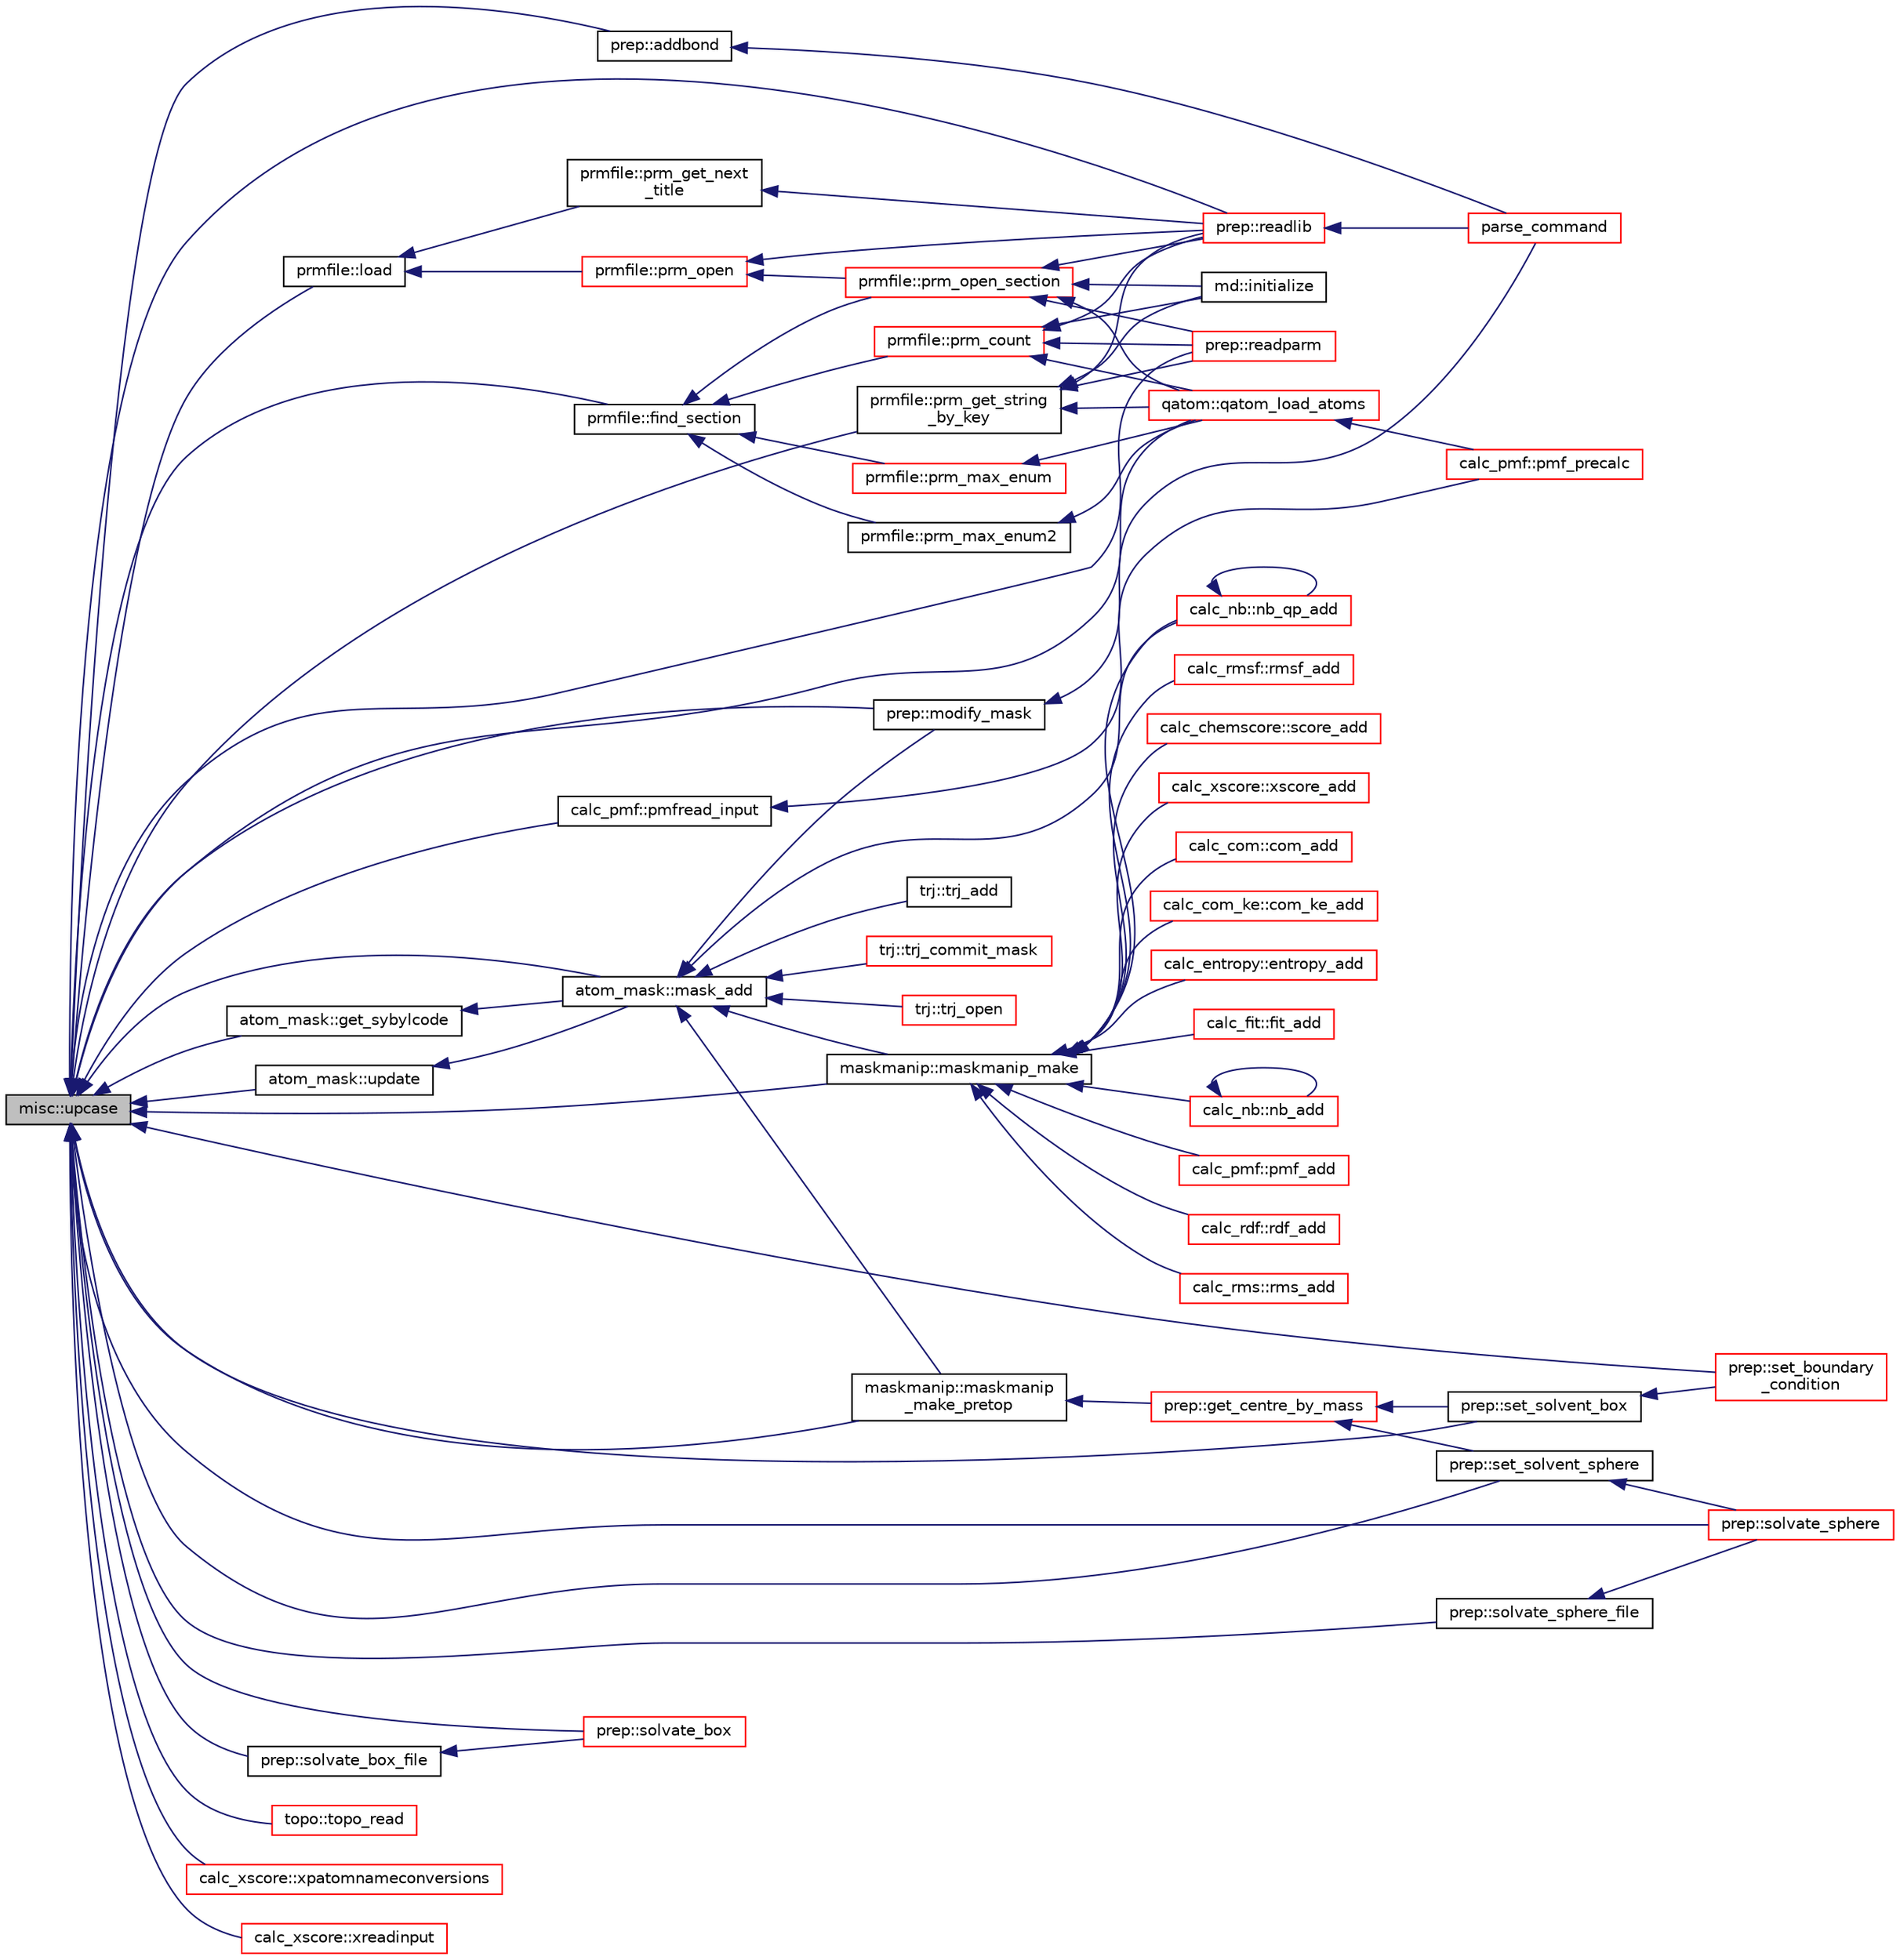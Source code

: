 digraph "misc::upcase"
{
  edge [fontname="Helvetica",fontsize="10",labelfontname="Helvetica",labelfontsize="10"];
  node [fontname="Helvetica",fontsize="10",shape=record];
  rankdir="LR";
  Node1 [label="misc::upcase",height=0.2,width=0.4,color="black", fillcolor="grey75", style="filled" fontcolor="black"];
  Node1 -> Node2 [dir="back",color="midnightblue",fontsize="10",style="solid",fontname="Helvetica"];
  Node2 [label="prep::addbond",height=0.2,width=0.4,color="black", fillcolor="white", style="filled",URL="$classprep.html#acadfec11c64fcb6b270659df6eda3423"];
  Node2 -> Node3 [dir="back",color="midnightblue",fontsize="10",style="solid",fontname="Helvetica"];
  Node3 [label="parse_command",height=0.2,width=0.4,color="red", fillcolor="white", style="filled",URL="$qprep_8f90.html#add7d58759b8d0826b87051647135e024"];
  Node1 -> Node4 [dir="back",color="midnightblue",fontsize="10",style="solid",fontname="Helvetica"];
  Node4 [label="prmfile::find_section",height=0.2,width=0.4,color="black", fillcolor="white", style="filled",URL="$classprmfile.html#a8c291db6f5a0ead5412d28f67b838616"];
  Node4 -> Node5 [dir="back",color="midnightblue",fontsize="10",style="solid",fontname="Helvetica"];
  Node5 [label="prmfile::prm_count",height=0.2,width=0.4,color="red", fillcolor="white", style="filled",URL="$classprmfile.html#a2bc210de47b568a5647b46ae9931acf3"];
  Node5 -> Node6 [dir="back",color="midnightblue",fontsize="10",style="solid",fontname="Helvetica"];
  Node6 [label="md::initialize",height=0.2,width=0.4,color="black", fillcolor="white", style="filled",URL="$classmd.html#acecdfbb85340e13040d34a2544d7c4c5"];
  Node5 -> Node7 [dir="back",color="midnightblue",fontsize="10",style="solid",fontname="Helvetica"];
  Node7 [label="prep::readlib",height=0.2,width=0.4,color="red", fillcolor="white", style="filled",URL="$classprep.html#a5416ced67e818030602fa86ed687ac6b"];
  Node7 -> Node3 [dir="back",color="midnightblue",fontsize="10",style="solid",fontname="Helvetica"];
  Node5 -> Node8 [dir="back",color="midnightblue",fontsize="10",style="solid",fontname="Helvetica"];
  Node8 [label="prep::readparm",height=0.2,width=0.4,color="red", fillcolor="white", style="filled",URL="$classprep.html#a95a57c9975f303d860e25611bb7a14ad"];
  Node5 -> Node9 [dir="back",color="midnightblue",fontsize="10",style="solid",fontname="Helvetica"];
  Node9 [label="qatom::qatom_load_atoms",height=0.2,width=0.4,color="red", fillcolor="white", style="filled",URL="$classqatom.html#a00e760eda3603bb0bd51f6f84a4e5c9b"];
  Node9 -> Node10 [dir="back",color="midnightblue",fontsize="10",style="solid",fontname="Helvetica"];
  Node10 [label="calc_pmf::pmf_precalc",height=0.2,width=0.4,color="red", fillcolor="white", style="filled",URL="$classcalc__pmf.html#a15f551fc2681bc20e67c32c26f0e6213"];
  Node4 -> Node11 [dir="back",color="midnightblue",fontsize="10",style="solid",fontname="Helvetica"];
  Node11 [label="prmfile::prm_max_enum",height=0.2,width=0.4,color="red", fillcolor="white", style="filled",URL="$classprmfile.html#a55637c6b964b51c43ac6ace6a0da6d9d"];
  Node11 -> Node9 [dir="back",color="midnightblue",fontsize="10",style="solid",fontname="Helvetica"];
  Node4 -> Node12 [dir="back",color="midnightblue",fontsize="10",style="solid",fontname="Helvetica"];
  Node12 [label="prmfile::prm_max_enum2",height=0.2,width=0.4,color="black", fillcolor="white", style="filled",URL="$classprmfile.html#aa8d0a18173929a68b0b4e5e2c623be86"];
  Node12 -> Node9 [dir="back",color="midnightblue",fontsize="10",style="solid",fontname="Helvetica"];
  Node4 -> Node13 [dir="back",color="midnightblue",fontsize="10",style="solid",fontname="Helvetica"];
  Node13 [label="prmfile::prm_open_section",height=0.2,width=0.4,color="red", fillcolor="white", style="filled",URL="$classprmfile.html#a1507dcebf8d6f53a6493b1e63d9c9387"];
  Node13 -> Node6 [dir="back",color="midnightblue",fontsize="10",style="solid",fontname="Helvetica"];
  Node13 -> Node7 [dir="back",color="midnightblue",fontsize="10",style="solid",fontname="Helvetica"];
  Node13 -> Node8 [dir="back",color="midnightblue",fontsize="10",style="solid",fontname="Helvetica"];
  Node13 -> Node9 [dir="back",color="midnightblue",fontsize="10",style="solid",fontname="Helvetica"];
  Node1 -> Node14 [dir="back",color="midnightblue",fontsize="10",style="solid",fontname="Helvetica"];
  Node14 [label="atom_mask::get_sybylcode",height=0.2,width=0.4,color="black", fillcolor="white", style="filled",URL="$classatom__mask.html#a517aeb28af6ea93d97770ace5268b5ee"];
  Node14 -> Node15 [dir="back",color="midnightblue",fontsize="10",style="solid",fontname="Helvetica"];
  Node15 [label="atom_mask::mask_add",height=0.2,width=0.4,color="black", fillcolor="white", style="filled",URL="$classatom__mask.html#ad0a7fae4495fbbde287b61adf5b41d62"];
  Node15 -> Node16 [dir="back",color="midnightblue",fontsize="10",style="solid",fontname="Helvetica"];
  Node16 [label="maskmanip::maskmanip_make",height=0.2,width=0.4,color="black", fillcolor="white", style="filled",URL="$classmaskmanip.html#a716ed52ce2766e5a0ee111f885e7287f"];
  Node16 -> Node17 [dir="back",color="midnightblue",fontsize="10",style="solid",fontname="Helvetica"];
  Node17 [label="calc_com::com_add",height=0.2,width=0.4,color="red", fillcolor="white", style="filled",URL="$classcalc__com.html#a651966ec97d83c3b1dfa2698148984c7"];
  Node16 -> Node18 [dir="back",color="midnightblue",fontsize="10",style="solid",fontname="Helvetica"];
  Node18 [label="calc_com_ke::com_ke_add",height=0.2,width=0.4,color="red", fillcolor="white", style="filled",URL="$classcalc__com__ke.html#a3c4a60a828ca4c037ffd87b608f6a8f7"];
  Node16 -> Node19 [dir="back",color="midnightblue",fontsize="10",style="solid",fontname="Helvetica"];
  Node19 [label="calc_entropy::entropy_add",height=0.2,width=0.4,color="red", fillcolor="white", style="filled",URL="$classcalc__entropy.html#aed82d686b07a9020efcd8f4587376359"];
  Node16 -> Node20 [dir="back",color="midnightblue",fontsize="10",style="solid",fontname="Helvetica"];
  Node20 [label="calc_fit::fit_add",height=0.2,width=0.4,color="red", fillcolor="white", style="filled",URL="$classcalc__fit.html#a03132293af132901c3309c2095bc97a5"];
  Node16 -> Node21 [dir="back",color="midnightblue",fontsize="10",style="solid",fontname="Helvetica"];
  Node21 [label="calc_nb::nb_add",height=0.2,width=0.4,color="red", fillcolor="white", style="filled",URL="$classcalc__nb.html#a1476bae2c246aa70d62c2d574e1c3878"];
  Node21 -> Node21 [dir="back",color="midnightblue",fontsize="10",style="solid",fontname="Helvetica"];
  Node16 -> Node22 [dir="back",color="midnightblue",fontsize="10",style="solid",fontname="Helvetica"];
  Node22 [label="calc_nb::nb_qp_add",height=0.2,width=0.4,color="red", fillcolor="white", style="filled",URL="$classcalc__nb.html#a6d26079e3680e2780d8c7f302b538596"];
  Node22 -> Node22 [dir="back",color="midnightblue",fontsize="10",style="solid",fontname="Helvetica"];
  Node16 -> Node23 [dir="back",color="midnightblue",fontsize="10",style="solid",fontname="Helvetica"];
  Node23 [label="calc_pmf::pmf_add",height=0.2,width=0.4,color="red", fillcolor="white", style="filled",URL="$classcalc__pmf.html#a4caf9759f3678b95aaa1f48fba8eb333"];
  Node16 -> Node24 [dir="back",color="midnightblue",fontsize="10",style="solid",fontname="Helvetica"];
  Node24 [label="calc_rdf::rdf_add",height=0.2,width=0.4,color="red", fillcolor="white", style="filled",URL="$classcalc__rdf.html#ab8e05d1bd81788d16237447d9f66edd9"];
  Node16 -> Node25 [dir="back",color="midnightblue",fontsize="10",style="solid",fontname="Helvetica"];
  Node25 [label="calc_rms::rms_add",height=0.2,width=0.4,color="red", fillcolor="white", style="filled",URL="$classcalc__rms.html#ae0ddbab6b86b26808306b08522944087"];
  Node16 -> Node26 [dir="back",color="midnightblue",fontsize="10",style="solid",fontname="Helvetica"];
  Node26 [label="calc_rmsf::rmsf_add",height=0.2,width=0.4,color="red", fillcolor="white", style="filled",URL="$classcalc__rmsf.html#a4e6c49380436639f72a9ca5711477832"];
  Node16 -> Node27 [dir="back",color="midnightblue",fontsize="10",style="solid",fontname="Helvetica"];
  Node27 [label="calc_chemscore::score_add",height=0.2,width=0.4,color="red", fillcolor="white", style="filled",URL="$classcalc__chemscore.html#a8ac120993f6d7fd6a2d13d1de1ef8a04"];
  Node16 -> Node28 [dir="back",color="midnightblue",fontsize="10",style="solid",fontname="Helvetica"];
  Node28 [label="calc_xscore::xscore_add",height=0.2,width=0.4,color="red", fillcolor="white", style="filled",URL="$classcalc__xscore.html#a54166bda8a73b7847edce41e4b3268d5"];
  Node15 -> Node29 [dir="back",color="midnightblue",fontsize="10",style="solid",fontname="Helvetica"];
  Node29 [label="maskmanip::maskmanip\l_make_pretop",height=0.2,width=0.4,color="black", fillcolor="white", style="filled",URL="$classmaskmanip.html#aa7d710d064627916cae7417ab446621c"];
  Node29 -> Node30 [dir="back",color="midnightblue",fontsize="10",style="solid",fontname="Helvetica"];
  Node30 [label="prep::get_centre_by_mass",height=0.2,width=0.4,color="red", fillcolor="white", style="filled",URL="$classprep.html#ac5cb1bd82cdabbd55089747c70946e9f"];
  Node30 -> Node31 [dir="back",color="midnightblue",fontsize="10",style="solid",fontname="Helvetica"];
  Node31 [label="prep::set_solvent_box",height=0.2,width=0.4,color="black", fillcolor="white", style="filled",URL="$classprep.html#a28767f39911fb26ba4be630e1b41c4e5"];
  Node31 -> Node32 [dir="back",color="midnightblue",fontsize="10",style="solid",fontname="Helvetica"];
  Node32 [label="prep::set_boundary\l_condition",height=0.2,width=0.4,color="red", fillcolor="white", style="filled",URL="$classprep.html#a6cb87d50fe4a6bf0ae27fe34d7316f5b"];
  Node30 -> Node33 [dir="back",color="midnightblue",fontsize="10",style="solid",fontname="Helvetica"];
  Node33 [label="prep::set_solvent_sphere",height=0.2,width=0.4,color="black", fillcolor="white", style="filled",URL="$classprep.html#abb116903e6c029e9d8ad398fc9968393"];
  Node33 -> Node34 [dir="back",color="midnightblue",fontsize="10",style="solid",fontname="Helvetica"];
  Node34 [label="prep::solvate_sphere",height=0.2,width=0.4,color="red", fillcolor="white", style="filled",URL="$classprep.html#a94b652674f1c868ef55bb9e4a3cd8204"];
  Node15 -> Node35 [dir="back",color="midnightblue",fontsize="10",style="solid",fontname="Helvetica"];
  Node35 [label="prep::modify_mask",height=0.2,width=0.4,color="black", fillcolor="white", style="filled",URL="$classprep.html#a977d8921a8e453a4a83f89e42147e5e9"];
  Node35 -> Node3 [dir="back",color="midnightblue",fontsize="10",style="solid",fontname="Helvetica"];
  Node15 -> Node22 [dir="back",color="midnightblue",fontsize="10",style="solid",fontname="Helvetica"];
  Node15 -> Node36 [dir="back",color="midnightblue",fontsize="10",style="solid",fontname="Helvetica"];
  Node36 [label="trj::trj_add",height=0.2,width=0.4,color="black", fillcolor="white", style="filled",URL="$classtrj.html#a090f629c6d536bbbaf10af9cb1d1817b"];
  Node15 -> Node37 [dir="back",color="midnightblue",fontsize="10",style="solid",fontname="Helvetica"];
  Node37 [label="trj::trj_commit_mask",height=0.2,width=0.4,color="red", fillcolor="white", style="filled",URL="$classtrj.html#a669ab3f6f68c9cf432f173c4e804b2f9"];
  Node15 -> Node38 [dir="back",color="midnightblue",fontsize="10",style="solid",fontname="Helvetica"];
  Node38 [label="trj::trj_open",height=0.2,width=0.4,color="red", fillcolor="white", style="filled",URL="$classtrj.html#a28cdf7fe7d02d22fcf44b14c41cd292c"];
  Node1 -> Node39 [dir="back",color="midnightblue",fontsize="10",style="solid",fontname="Helvetica"];
  Node39 [label="prmfile::load",height=0.2,width=0.4,color="black", fillcolor="white", style="filled",URL="$classprmfile.html#acce15d60959fb0d53e604d35518b4f1f"];
  Node39 -> Node40 [dir="back",color="midnightblue",fontsize="10",style="solid",fontname="Helvetica"];
  Node40 [label="prmfile::prm_get_next\l_title",height=0.2,width=0.4,color="black", fillcolor="white", style="filled",URL="$classprmfile.html#a3fcf260c284cd4ec7be00bb24b37b8a2"];
  Node40 -> Node7 [dir="back",color="midnightblue",fontsize="10",style="solid",fontname="Helvetica"];
  Node39 -> Node41 [dir="back",color="midnightblue",fontsize="10",style="solid",fontname="Helvetica"];
  Node41 [label="prmfile::prm_open",height=0.2,width=0.4,color="red", fillcolor="white", style="filled",URL="$classprmfile.html#a6b78c5340e15c981cec460e03a76b440"];
  Node41 -> Node7 [dir="back",color="midnightblue",fontsize="10",style="solid",fontname="Helvetica"];
  Node41 -> Node13 [dir="back",color="midnightblue",fontsize="10",style="solid",fontname="Helvetica"];
  Node1 -> Node15 [dir="back",color="midnightblue",fontsize="10",style="solid",fontname="Helvetica"];
  Node1 -> Node16 [dir="back",color="midnightblue",fontsize="10",style="solid",fontname="Helvetica"];
  Node1 -> Node29 [dir="back",color="midnightblue",fontsize="10",style="solid",fontname="Helvetica"];
  Node1 -> Node35 [dir="back",color="midnightblue",fontsize="10",style="solid",fontname="Helvetica"];
  Node1 -> Node42 [dir="back",color="midnightblue",fontsize="10",style="solid",fontname="Helvetica"];
  Node42 [label="calc_pmf::pmfread_input",height=0.2,width=0.4,color="black", fillcolor="white", style="filled",URL="$classcalc__pmf.html#ac3e289539ea4c4398e8c4a01ba575b10"];
  Node42 -> Node10 [dir="back",color="midnightblue",fontsize="10",style="solid",fontname="Helvetica"];
  Node1 -> Node43 [dir="back",color="midnightblue",fontsize="10",style="solid",fontname="Helvetica"];
  Node43 [label="prmfile::prm_get_string\l_by_key",height=0.2,width=0.4,color="black", fillcolor="white", style="filled",URL="$classprmfile.html#ad25ff6cce56fff86eef62e6b7e724fc2"];
  Node43 -> Node6 [dir="back",color="midnightblue",fontsize="10",style="solid",fontname="Helvetica"];
  Node43 -> Node7 [dir="back",color="midnightblue",fontsize="10",style="solid",fontname="Helvetica"];
  Node43 -> Node8 [dir="back",color="midnightblue",fontsize="10",style="solid",fontname="Helvetica"];
  Node43 -> Node9 [dir="back",color="midnightblue",fontsize="10",style="solid",fontname="Helvetica"];
  Node1 -> Node9 [dir="back",color="midnightblue",fontsize="10",style="solid",fontname="Helvetica"];
  Node1 -> Node7 [dir="back",color="midnightblue",fontsize="10",style="solid",fontname="Helvetica"];
  Node1 -> Node8 [dir="back",color="midnightblue",fontsize="10",style="solid",fontname="Helvetica"];
  Node1 -> Node32 [dir="back",color="midnightblue",fontsize="10",style="solid",fontname="Helvetica"];
  Node1 -> Node31 [dir="back",color="midnightblue",fontsize="10",style="solid",fontname="Helvetica"];
  Node1 -> Node33 [dir="back",color="midnightblue",fontsize="10",style="solid",fontname="Helvetica"];
  Node1 -> Node44 [dir="back",color="midnightblue",fontsize="10",style="solid",fontname="Helvetica"];
  Node44 [label="prep::solvate_box",height=0.2,width=0.4,color="red", fillcolor="white", style="filled",URL="$classprep.html#adea6f92652c57e735fc1ecfb1c51b307"];
  Node1 -> Node45 [dir="back",color="midnightblue",fontsize="10",style="solid",fontname="Helvetica"];
  Node45 [label="prep::solvate_box_file",height=0.2,width=0.4,color="black", fillcolor="white", style="filled",URL="$classprep.html#acd0632e7396c17a73263117350d795b2"];
  Node45 -> Node44 [dir="back",color="midnightblue",fontsize="10",style="solid",fontname="Helvetica"];
  Node1 -> Node34 [dir="back",color="midnightblue",fontsize="10",style="solid",fontname="Helvetica"];
  Node1 -> Node46 [dir="back",color="midnightblue",fontsize="10",style="solid",fontname="Helvetica"];
  Node46 [label="prep::solvate_sphere_file",height=0.2,width=0.4,color="black", fillcolor="white", style="filled",URL="$classprep.html#a41752fc7d46be8f022fbba88f159f4d8"];
  Node46 -> Node34 [dir="back",color="midnightblue",fontsize="10",style="solid",fontname="Helvetica"];
  Node1 -> Node47 [dir="back",color="midnightblue",fontsize="10",style="solid",fontname="Helvetica"];
  Node47 [label="topo::topo_read",height=0.2,width=0.4,color="red", fillcolor="white", style="filled",URL="$classtopo.html#a7aad640a2ad55b89529425b1f386810a"];
  Node1 -> Node48 [dir="back",color="midnightblue",fontsize="10",style="solid",fontname="Helvetica"];
  Node48 [label="atom_mask::update",height=0.2,width=0.4,color="black", fillcolor="white", style="filled",URL="$classatom__mask.html#a30b962d0b0f89f142ad386569bab3d42"];
  Node48 -> Node15 [dir="back",color="midnightblue",fontsize="10",style="solid",fontname="Helvetica"];
  Node1 -> Node49 [dir="back",color="midnightblue",fontsize="10",style="solid",fontname="Helvetica"];
  Node49 [label="calc_xscore::xpatomnameconversions",height=0.2,width=0.4,color="red", fillcolor="white", style="filled",URL="$classcalc__xscore.html#a8e1bd4c81da5b457b1ba09dfd030247a"];
  Node1 -> Node50 [dir="back",color="midnightblue",fontsize="10",style="solid",fontname="Helvetica"];
  Node50 [label="calc_xscore::xreadinput",height=0.2,width=0.4,color="red", fillcolor="white", style="filled",URL="$classcalc__xscore.html#ad9e224a154cfb48f8601f6a08a2d7321"];
}
